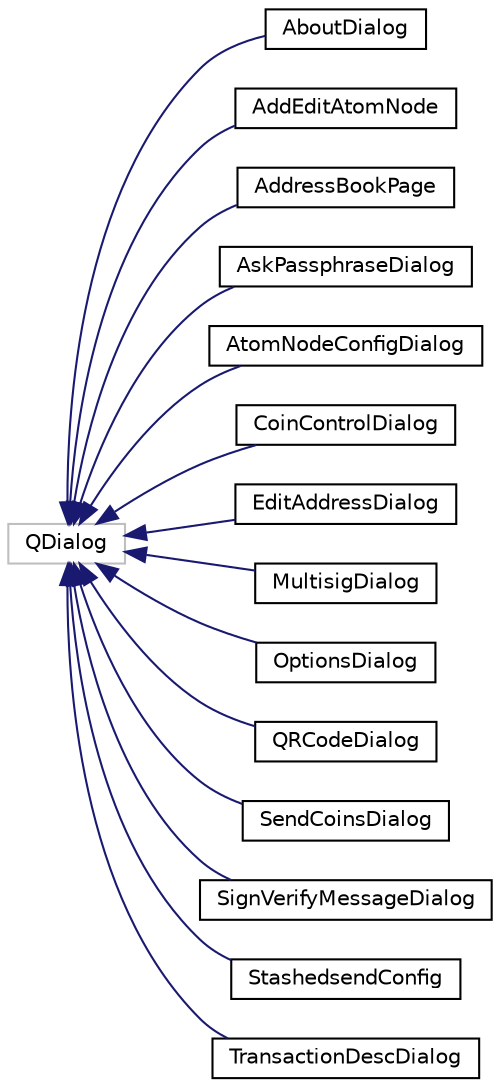 digraph "Graphical Class Hierarchy"
{
  edge [fontname="Helvetica",fontsize="10",labelfontname="Helvetica",labelfontsize="10"];
  node [fontname="Helvetica",fontsize="10",shape=record];
  rankdir="LR";
  Node128 [label="QDialog",height=0.2,width=0.4,color="grey75", fillcolor="white", style="filled"];
  Node128 -> Node0 [dir="back",color="midnightblue",fontsize="10",style="solid",fontname="Helvetica"];
  Node0 [label="AboutDialog",height=0.2,width=0.4,color="black", fillcolor="white", style="filled",URL="$d2/d6f/class_about_dialog.html",tooltip="\"About\" dialog box "];
  Node128 -> Node130 [dir="back",color="midnightblue",fontsize="10",style="solid",fontname="Helvetica"];
  Node130 [label="AddEditAtomNode",height=0.2,width=0.4,color="black", fillcolor="white", style="filled",URL="$de/d93/class_add_edit_atom_node.html"];
  Node128 -> Node131 [dir="back",color="midnightblue",fontsize="10",style="solid",fontname="Helvetica"];
  Node131 [label="AddressBookPage",height=0.2,width=0.4,color="black", fillcolor="white", style="filled",URL="$d3/d4a/class_address_book_page.html",tooltip="Widget that shows a list of sending or receiving addresses. "];
  Node128 -> Node132 [dir="back",color="midnightblue",fontsize="10",style="solid",fontname="Helvetica"];
  Node132 [label="AskPassphraseDialog",height=0.2,width=0.4,color="black", fillcolor="white", style="filled",URL="$d8/d70/class_ask_passphrase_dialog.html",tooltip="Multifunctional dialog to ask for passphrases. "];
  Node128 -> Node133 [dir="back",color="midnightblue",fontsize="10",style="solid",fontname="Helvetica"];
  Node133 [label="AtomNodeConfigDialog",height=0.2,width=0.4,color="black", fillcolor="white", style="filled",URL="$df/d5d/class_atom_node_config_dialog.html",tooltip="Dialog showing transaction details. "];
  Node128 -> Node134 [dir="back",color="midnightblue",fontsize="10",style="solid",fontname="Helvetica"];
  Node134 [label="CoinControlDialog",height=0.2,width=0.4,color="black", fillcolor="white", style="filled",URL="$dd/dfb/class_coin_control_dialog.html"];
  Node128 -> Node135 [dir="back",color="midnightblue",fontsize="10",style="solid",fontname="Helvetica"];
  Node135 [label="EditAddressDialog",height=0.2,width=0.4,color="black", fillcolor="white", style="filled",URL="$da/db7/class_edit_address_dialog.html",tooltip="Dialog for editing an address and associated information. "];
  Node128 -> Node136 [dir="back",color="midnightblue",fontsize="10",style="solid",fontname="Helvetica"];
  Node136 [label="MultisigDialog",height=0.2,width=0.4,color="black", fillcolor="white", style="filled",URL="$d4/df4/class_multisig_dialog.html"];
  Node128 -> Node137 [dir="back",color="midnightblue",fontsize="10",style="solid",fontname="Helvetica"];
  Node137 [label="OptionsDialog",height=0.2,width=0.4,color="black", fillcolor="white", style="filled",URL="$db/d61/class_options_dialog.html",tooltip="Preferences dialog. "];
  Node128 -> Node138 [dir="back",color="midnightblue",fontsize="10",style="solid",fontname="Helvetica"];
  Node138 [label="QRCodeDialog",height=0.2,width=0.4,color="black", fillcolor="white", style="filled",URL="$db/dd7/class_q_r_code_dialog.html"];
  Node128 -> Node139 [dir="back",color="midnightblue",fontsize="10",style="solid",fontname="Helvetica"];
  Node139 [label="SendCoinsDialog",height=0.2,width=0.4,color="black", fillcolor="white", style="filled",URL="$d6/de6/class_send_coins_dialog.html",tooltip="Dialog for sending ions. "];
  Node128 -> Node140 [dir="back",color="midnightblue",fontsize="10",style="solid",fontname="Helvetica"];
  Node140 [label="SignVerifyMessageDialog",height=0.2,width=0.4,color="black", fillcolor="white", style="filled",URL="$d1/d26/class_sign_verify_message_dialog.html"];
  Node128 -> Node141 [dir="back",color="midnightblue",fontsize="10",style="solid",fontname="Helvetica"];
  Node141 [label="StashedsendConfig",height=0.2,width=0.4,color="black", fillcolor="white", style="filled",URL="$d9/d44/class_stashedsend_config.html",tooltip="Multifunctional dialog to ask for passphrases. "];
  Node128 -> Node142 [dir="back",color="midnightblue",fontsize="10",style="solid",fontname="Helvetica"];
  Node142 [label="TransactionDescDialog",height=0.2,width=0.4,color="black", fillcolor="white", style="filled",URL="$d5/d36/class_transaction_desc_dialog.html",tooltip="Dialog showing transaction details. "];
}
